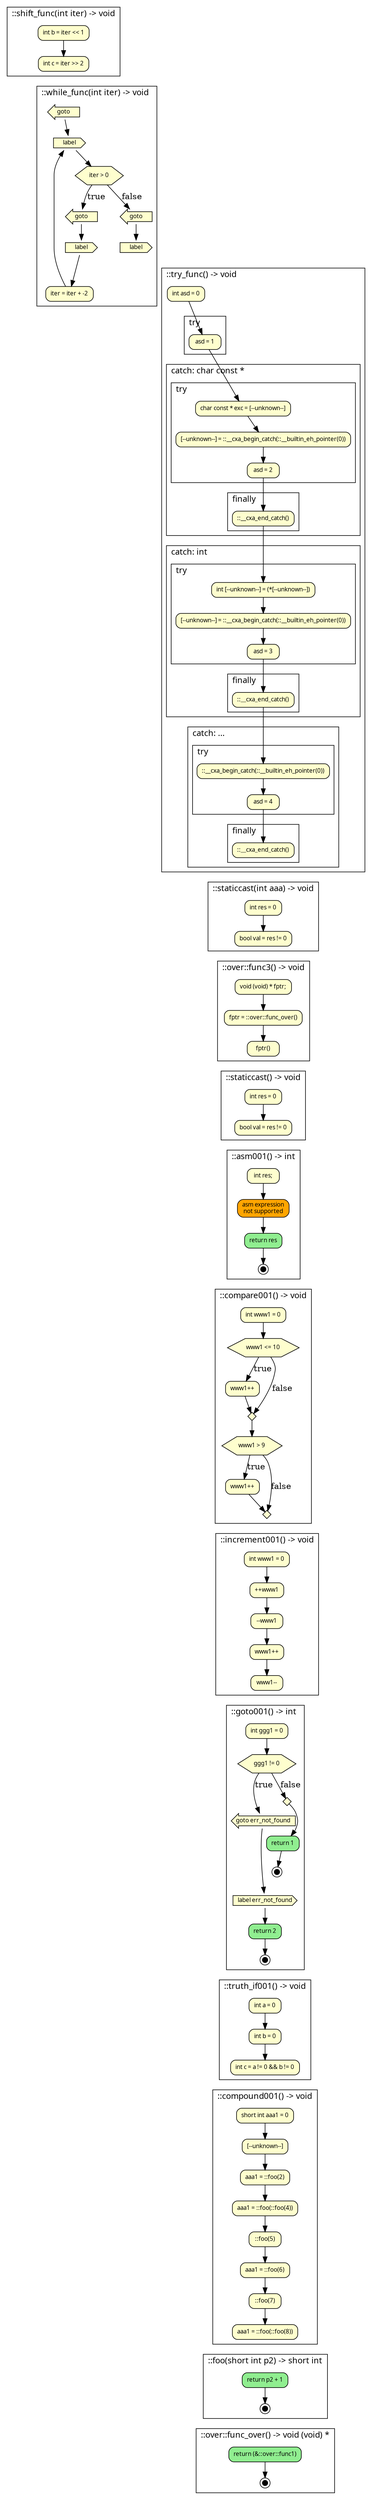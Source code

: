 digraph {
	fontname="SansSerif,sans-serif" labeljust=l nojustify=true ranksep=0.35
	node [fillcolor="#fefece" fontname="SansSerif,sans-serif" fontsize=10 height=0.35 shape=box style="filled, rounded"]
	subgraph cluster_item_0 {
		graph [label="::shift_func(int iter) -> void"]
		item_1 [label="int b = iter << 1"]
		item_2 [label="int c = iter >> 2"]
		item_1 -> item_2
	}
	subgraph cluster_item_3 {
		graph [label="::while_func(int iter) -> void"]
		item_4 [label=goto shape=larrow style=filled]
		item_4 -> "gotolabel_@55"
		"gotolabel_@56" [label=label shape=cds style=filled]
		item_4 -> "gotolabel_@56" [style=invis]
		item_5 [label="iter = iter + -2"]
		"gotolabel_@56" -> item_5
		"gotolabel_@55" [label=label shape=cds style=filled]
		item_5 -> "gotolabel_@55"
		item_6 [label="iter > 0" shape=hexagon style=filled]
		item_7 [label=goto shape=larrow style=filled]
		item_7 -> "gotolabel_@56"
		item_8 [label=goto shape=larrow style=filled]
		item_8 -> "gotolabel_@61"
		item_6 -> item_7 [label=true]
		item_6 -> item_8 [label=false]
		"gotolabel_@55" -> item_6
		"gotolabel_@61" [label=label shape=cds style=filled]
		item_6 -> "gotolabel_@61" [style=invis]
	}
	item_2 -> item_4 [style=invis]
	subgraph cluster_item_10 {
		graph [label="::try_func() -> void"]
		item_11 [label="int asd = 0"]
		subgraph cluster_item_12 {
			graph [label=try]
			item_13 [label="asd = 1"]
		}
		subgraph cluster_item_14 {
			graph [label="catch: char const *"]
			subgraph cluster_item_15 {
				graph [label=try]
				item_16 [label="char const * exc = [--unknown--]"]
				item_17 [label="[--unknown--] = ::__cxa_begin_catch(::__builtin_eh_pointer(0))"]
				item_16 -> item_17
				item_18 [label="asd = 2"]
				item_17 -> item_18
			}
			subgraph cluster_item_19 {
				graph [label=finally]
				item_20 [label="::__cxa_end_catch()"]
			}
			item_18 -> item_20
		}
		item_13 -> item_16
		subgraph cluster_item_21 {
			graph [label="catch: int"]
			subgraph cluster_item_22 {
				graph [label=try]
				item_23 [label="int [--unknown--] = (*[--unknown--])"]
				item_24 [label="[--unknown--] = ::__cxa_begin_catch(::__builtin_eh_pointer(0))"]
				item_23 -> item_24
				item_25 [label="asd = 3"]
				item_24 -> item_25
			}
			subgraph cluster_item_26 {
				graph [label=finally]
				item_27 [label="::__cxa_end_catch()"]
			}
			item_25 -> item_27
		}
		item_20 -> item_23
		subgraph cluster_item_28 {
			graph [label="catch: ..."]
			subgraph cluster_item_29 {
				graph [label=try]
				item_30 [label="::__cxa_begin_catch(::__builtin_eh_pointer(0))"]
				item_31 [label="asd = 4"]
				item_30 -> item_31
			}
			subgraph cluster_item_32 {
				graph [label=finally]
				item_33 [label="::__cxa_end_catch()"]
			}
			item_31 -> item_33
		}
		item_27 -> item_30
		item_11 -> item_13
	}
	"gotolabel_@61" -> item_11 [style=invis]
	subgraph cluster_item_34 {
		graph [label="::staticcast(int aaa) -> void"]
		item_35 [label="int res = 0"]
		item_36 [label="bool val = res != 0"]
		item_35 -> item_36
	}
	item_33 -> item_35 [style=invis]
	subgraph cluster_item_37 {
		graph [label="::over::func3() -> void"]
		item_38 [label="void (void) * fptr;"]
		item_39 [label="fptr = ::over::func_over()"]
		item_38 -> item_39
		item_40 [label="fptr()"]
		item_39 -> item_40
	}
	item_36 -> item_38 [style=invis]
	subgraph cluster_item_41 {
		graph [label="::staticcast() -> void"]
		item_42 [label="int res = 0"]
		item_43 [label="bool val = res != 0"]
		item_42 -> item_43
	}
	item_40 -> item_42 [style=invis]
	subgraph cluster_item_44 {
		graph [label="::asm001() -> int"]
		item_45 [label="int res;"]
		item_46 [label="asm expression
not supported" fillcolor=orange]
		item_45 -> item_46
		item_47 [label="return res" fillcolor=lightgreen]
		item_48 [label="" fillcolor=black fixedsize=true height=0.12 shape=doublecircle size=0.1 width=0.12]
		item_47 -> item_48
		item_46 -> item_47
	}
	item_43 -> item_45 [style=invis]
	subgraph cluster_item_49 {
		graph [label="::compare001() -> void"]
		item_50 [label="int www1 = 0"]
		item_51 [label="www1 <= 10" shape=hexagon style=filled]
		item_52 [label="www1++"]
		item_51 -> item_52 [label=true]
		item_52 -> item_53
		item_51 -> item_53 [label=false]
		item_53 [label="" height=0.2 shape=diamond style=filled width=0.2]
		item_50 -> item_51
		item_54 [label="www1 > 9" shape=hexagon style=filled]
		item_55 [label="www1++"]
		item_54 -> item_55 [label=true]
		item_55 -> item_56
		item_54 -> item_56 [label=false]
		item_56 [label="" height=0.2 shape=diamond style=filled width=0.2]
		item_53 -> item_54
	}
	item_48 -> item_50 [style=invis]
	subgraph cluster_item_57 {
		graph [label="::increment001() -> void"]
		item_58 [label="int www1 = 0"]
		item_59 [label="++www1"]
		item_58 -> item_59
		item_60 [label="--www1"]
		item_59 -> item_60
		item_61 [label="www1++"]
		item_60 -> item_61
		item_62 [label="www1--"]
		item_61 -> item_62
	}
	item_56 -> item_58 [style=invis]
	subgraph cluster_item_63 {
		graph [label="::goto001() -> int"]
		item_64 [label="int ggg1 = 0"]
		item_65 [label="ggg1 != 0" shape=hexagon style=filled]
		item_66 [label="goto err_not_found" shape=larrow style=filled]
		item_66 -> "gotolabel_@321"
		item_65 -> item_66 [label=true]
		item_65 -> item_67 [label=false]
		item_67 [label="" height=0.2 shape=diamond style=filled width=0.2]
		item_64 -> item_65
		item_68 [label="return 1" fillcolor=lightgreen]
		item_69 [label="" fillcolor=black fixedsize=true height=0.12 shape=doublecircle size=0.1 width=0.12]
		item_68 -> item_69
		item_67 -> item_68
		"gotolabel_@321" [label="label err_not_found" shape=cds style=filled]
		item_69 -> "gotolabel_@321" [style=invis]
		item_70 [label="return 2" fillcolor=lightgreen]
		item_71 [label="" fillcolor=black fixedsize=true height=0.12 shape=doublecircle size=0.1 width=0.12]
		item_70 -> item_71
		"gotolabel_@321" -> item_70
	}
	item_62 -> item_64 [style=invis]
	subgraph cluster_item_72 {
		graph [label="::truth_if001() -> void"]
		item_73 [label="int a = 0"]
		item_74 [label="int b = 0"]
		item_73 -> item_74
		item_75 [label="int c = a != 0 && b != 0"]
		item_74 -> item_75
	}
	item_71 -> item_73 [style=invis]
	subgraph cluster_item_76 {
		graph [label="::compound001() -> void"]
		item_77 [label="short int aaa1 = 0"]
		item_78 [label="[--unknown--]"]
		item_77 -> item_78
		item_79 [label="aaa1 = ::foo(2)"]
		item_78 -> item_79
		item_80 [label="aaa1 = ::foo(::foo(4))"]
		item_79 -> item_80
		item_81 [label="::foo(5)"]
		item_80 -> item_81
		item_82 [label="aaa1 = ::foo(6)"]
		item_81 -> item_82
		item_83 [label="::foo(7)"]
		item_82 -> item_83
		item_84 [label="aaa1 = ::foo(::foo(8))"]
		item_83 -> item_84
	}
	item_75 -> item_77 [style=invis]
	subgraph cluster_item_85 {
		graph [label="::foo(short int p2) -> short int"]
		item_86 [label="return p2 + 1" fillcolor=lightgreen]
		item_87 [label="" fillcolor=black fixedsize=true height=0.12 shape=doublecircle size=0.1 width=0.12]
		item_86 -> item_87
	}
	item_84 -> item_86 [style=invis]
	subgraph cluster_item_88 {
		graph [label="::over::func_over() -> void (void) *"]
		item_89 [label="return (&::over::func1)" fillcolor=lightgreen]
		item_90 [label="" fillcolor=black fixedsize=true height=0.12 shape=doublecircle size=0.1 width=0.12]
		item_89 -> item_90
	}
	item_87 -> item_89 [style=invis]
}
